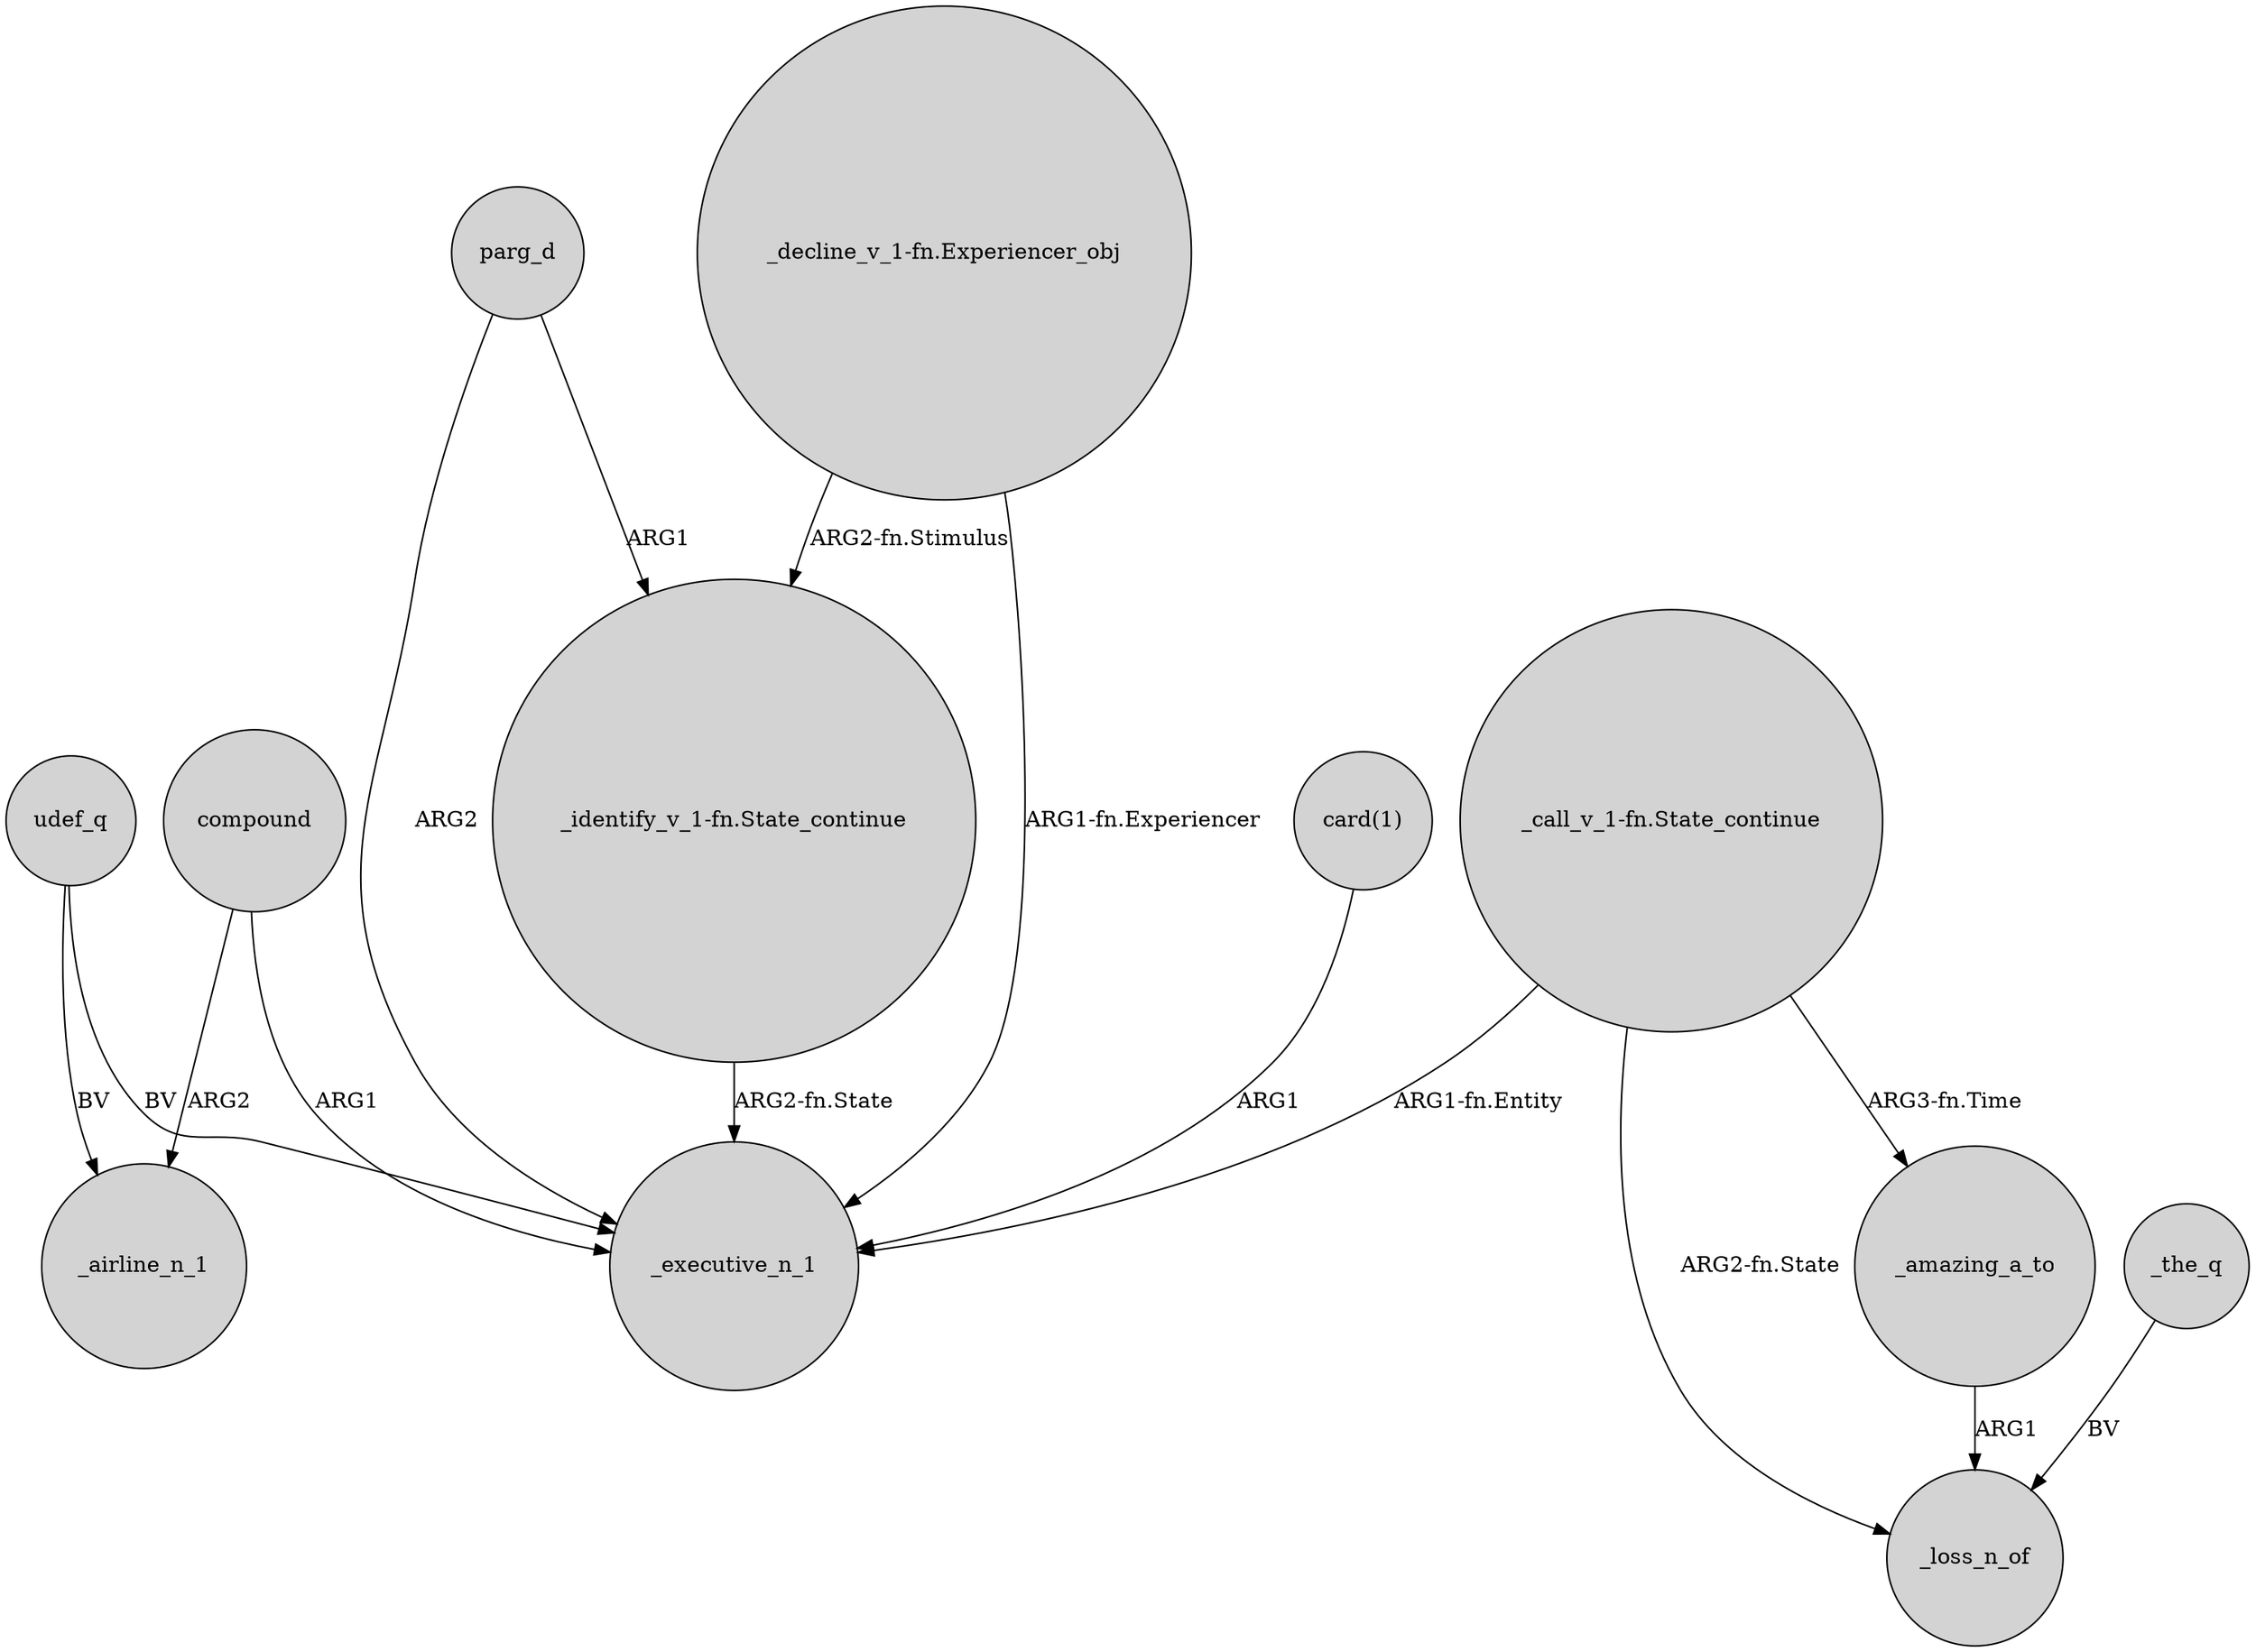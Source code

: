 digraph {
	node [shape=circle style=filled]
	udef_q -> _airline_n_1 [label=BV]
	parg_d -> _executive_n_1 [label=ARG2]
	compound -> _airline_n_1 [label=ARG2]
	"_decline_v_1-fn.Experiencer_obj" -> "_identify_v_1-fn.State_continue" [label="ARG2-fn.Stimulus"]
	"_call_v_1-fn.State_continue" -> _executive_n_1 [label="ARG1-fn.Entity"]
	compound -> _executive_n_1 [label=ARG1]
	"card(1)" -> _executive_n_1 [label=ARG1]
	"_identify_v_1-fn.State_continue" -> _executive_n_1 [label="ARG2-fn.State"]
	_amazing_a_to -> _loss_n_of [label=ARG1]
	"_call_v_1-fn.State_continue" -> _amazing_a_to [label="ARG3-fn.Time"]
	"_decline_v_1-fn.Experiencer_obj" -> _executive_n_1 [label="ARG1-fn.Experiencer"]
	"_call_v_1-fn.State_continue" -> _loss_n_of [label="ARG2-fn.State"]
	_the_q -> _loss_n_of [label=BV]
	udef_q -> _executive_n_1 [label=BV]
	parg_d -> "_identify_v_1-fn.State_continue" [label=ARG1]
}
